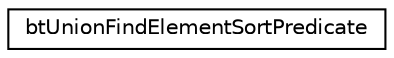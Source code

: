 digraph G
{
  edge [fontname="Helvetica",fontsize="10",labelfontname="Helvetica",labelfontsize="10"];
  node [fontname="Helvetica",fontsize="10",shape=record];
  rankdir="LR";
  Node1 [label="btUnionFindElementSortPredicate",height=0.2,width=0.4,color="black", fillcolor="white", style="filled",URL="$classbtUnionFindElementSortPredicate.html"];
}
